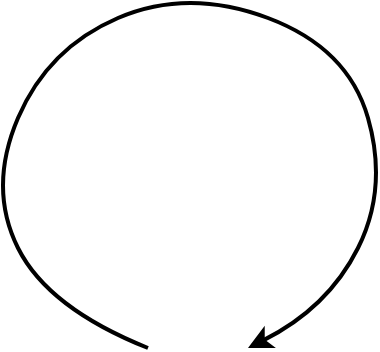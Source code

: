 <mxfile>
    <diagram id="fGA5w5dOOwxSOzqD_f5E" name="Page-1">
        <mxGraphModel dx="690" dy="575" grid="1" gridSize="10" guides="1" tooltips="1" connect="1" arrows="1" fold="1" page="1" pageScale="1" pageWidth="800" pageHeight="800" math="0" shadow="0">
            <root>
                <mxCell id="0"/>
                <mxCell id="1" parent="0"/>
                <mxCell id="2" value="" style="curved=1;endArrow=classic;html=1;strokeWidth=2;" edge="1" parent="1">
                    <mxGeometry width="50" height="50" relative="1" as="geometry">
                        <mxPoint x="330" y="320" as="sourcePoint"/>
                        <mxPoint x="380" y="320" as="targetPoint"/>
                        <Array as="points">
                            <mxPoint x="280" y="300"/>
                            <mxPoint x="250" y="240"/>
                            <mxPoint x="280" y="170"/>
                            <mxPoint x="350" y="140"/>
                            <mxPoint x="430" y="170"/>
                            <mxPoint x="450" y="240"/>
                            <mxPoint x="420" y="300"/>
                        </Array>
                    </mxGeometry>
                </mxCell>
            </root>
        </mxGraphModel>
    </diagram>
</mxfile>